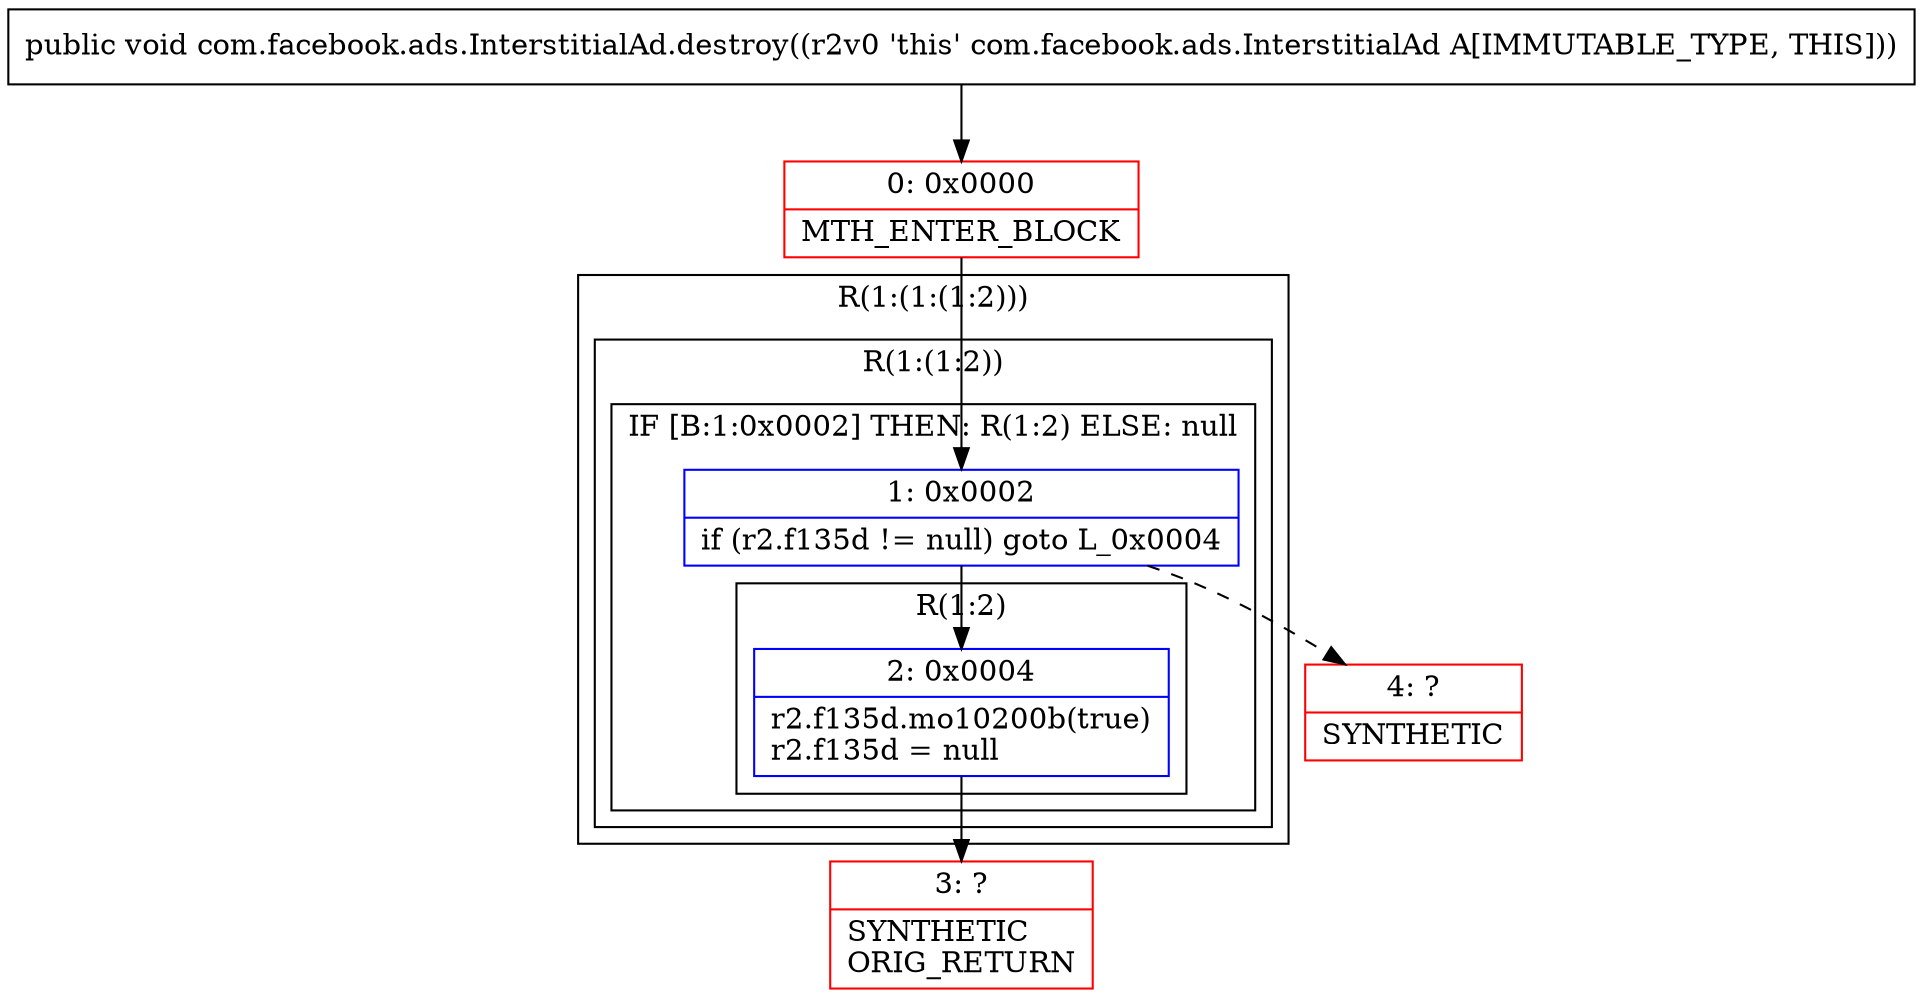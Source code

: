 digraph "CFG forcom.facebook.ads.InterstitialAd.destroy()V" {
subgraph cluster_Region_1835541806 {
label = "R(1:(1:(1:2)))";
node [shape=record,color=blue];
subgraph cluster_Region_1806581737 {
label = "R(1:(1:2))";
node [shape=record,color=blue];
subgraph cluster_IfRegion_1475797588 {
label = "IF [B:1:0x0002] THEN: R(1:2) ELSE: null";
node [shape=record,color=blue];
Node_1 [shape=record,label="{1\:\ 0x0002|if (r2.f135d != null) goto L_0x0004\l}"];
subgraph cluster_Region_1404008246 {
label = "R(1:2)";
node [shape=record,color=blue];
Node_2 [shape=record,label="{2\:\ 0x0004|r2.f135d.mo10200b(true)\lr2.f135d = null\l}"];
}
}
}
}
Node_0 [shape=record,color=red,label="{0\:\ 0x0000|MTH_ENTER_BLOCK\l}"];
Node_3 [shape=record,color=red,label="{3\:\ ?|SYNTHETIC\lORIG_RETURN\l}"];
Node_4 [shape=record,color=red,label="{4\:\ ?|SYNTHETIC\l}"];
MethodNode[shape=record,label="{public void com.facebook.ads.InterstitialAd.destroy((r2v0 'this' com.facebook.ads.InterstitialAd A[IMMUTABLE_TYPE, THIS])) }"];
MethodNode -> Node_0;
Node_1 -> Node_2;
Node_1 -> Node_4[style=dashed];
Node_2 -> Node_3;
Node_0 -> Node_1;
}

